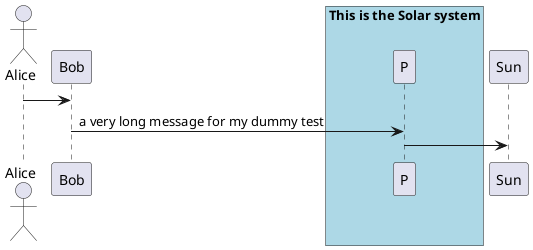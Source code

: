 {
  "sha1": "qqapzsftsrl2s1mruzzqqey9p48m2p",
  "insertion": {
    "when": "2024-06-04T17:28:42.756Z",
    "user": "plantuml@gmail.com"
  }
}
@startuml
actor Alice
participant Bob
box "This is the Solar system" #LightBlue
participant P
end box

participant Sun

Alice -> Bob
Bob -> P : a very long message for my dummy test
P -> Sun
@enduml

